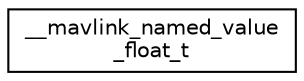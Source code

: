 digraph "Graphical Class Hierarchy"
{
 // INTERACTIVE_SVG=YES
  edge [fontname="Helvetica",fontsize="10",labelfontname="Helvetica",labelfontsize="10"];
  node [fontname="Helvetica",fontsize="10",shape=record];
  rankdir="LR";
  Node1 [label="__mavlink_named_value\l_float_t",height=0.2,width=0.4,color="black", fillcolor="white", style="filled",URL="$struct____mavlink__named__value__float__t.html"];
}
